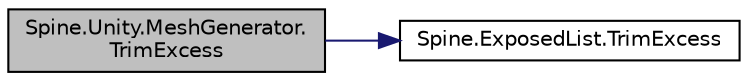 digraph "Spine.Unity.MeshGenerator.TrimExcess"
{
 // LATEX_PDF_SIZE
  edge [fontname="Helvetica",fontsize="10",labelfontname="Helvetica",labelfontsize="10"];
  node [fontname="Helvetica",fontsize="10",shape=record];
  rankdir="LR";
  Node1 [label="Spine.Unity.MeshGenerator.\lTrimExcess",height=0.2,width=0.4,color="black", fillcolor="grey75", style="filled", fontcolor="black",tooltip=" "];
  Node1 -> Node2 [color="midnightblue",fontsize="10",style="solid",fontname="Helvetica"];
  Node2 [label="Spine.ExposedList.TrimExcess",height=0.2,width=0.4,color="black", fillcolor="white", style="filled",URL="$class_spine_1_1_exposed_list.html#a4dddc61d2093ca18f622821e974e9ff9",tooltip=" "];
}
